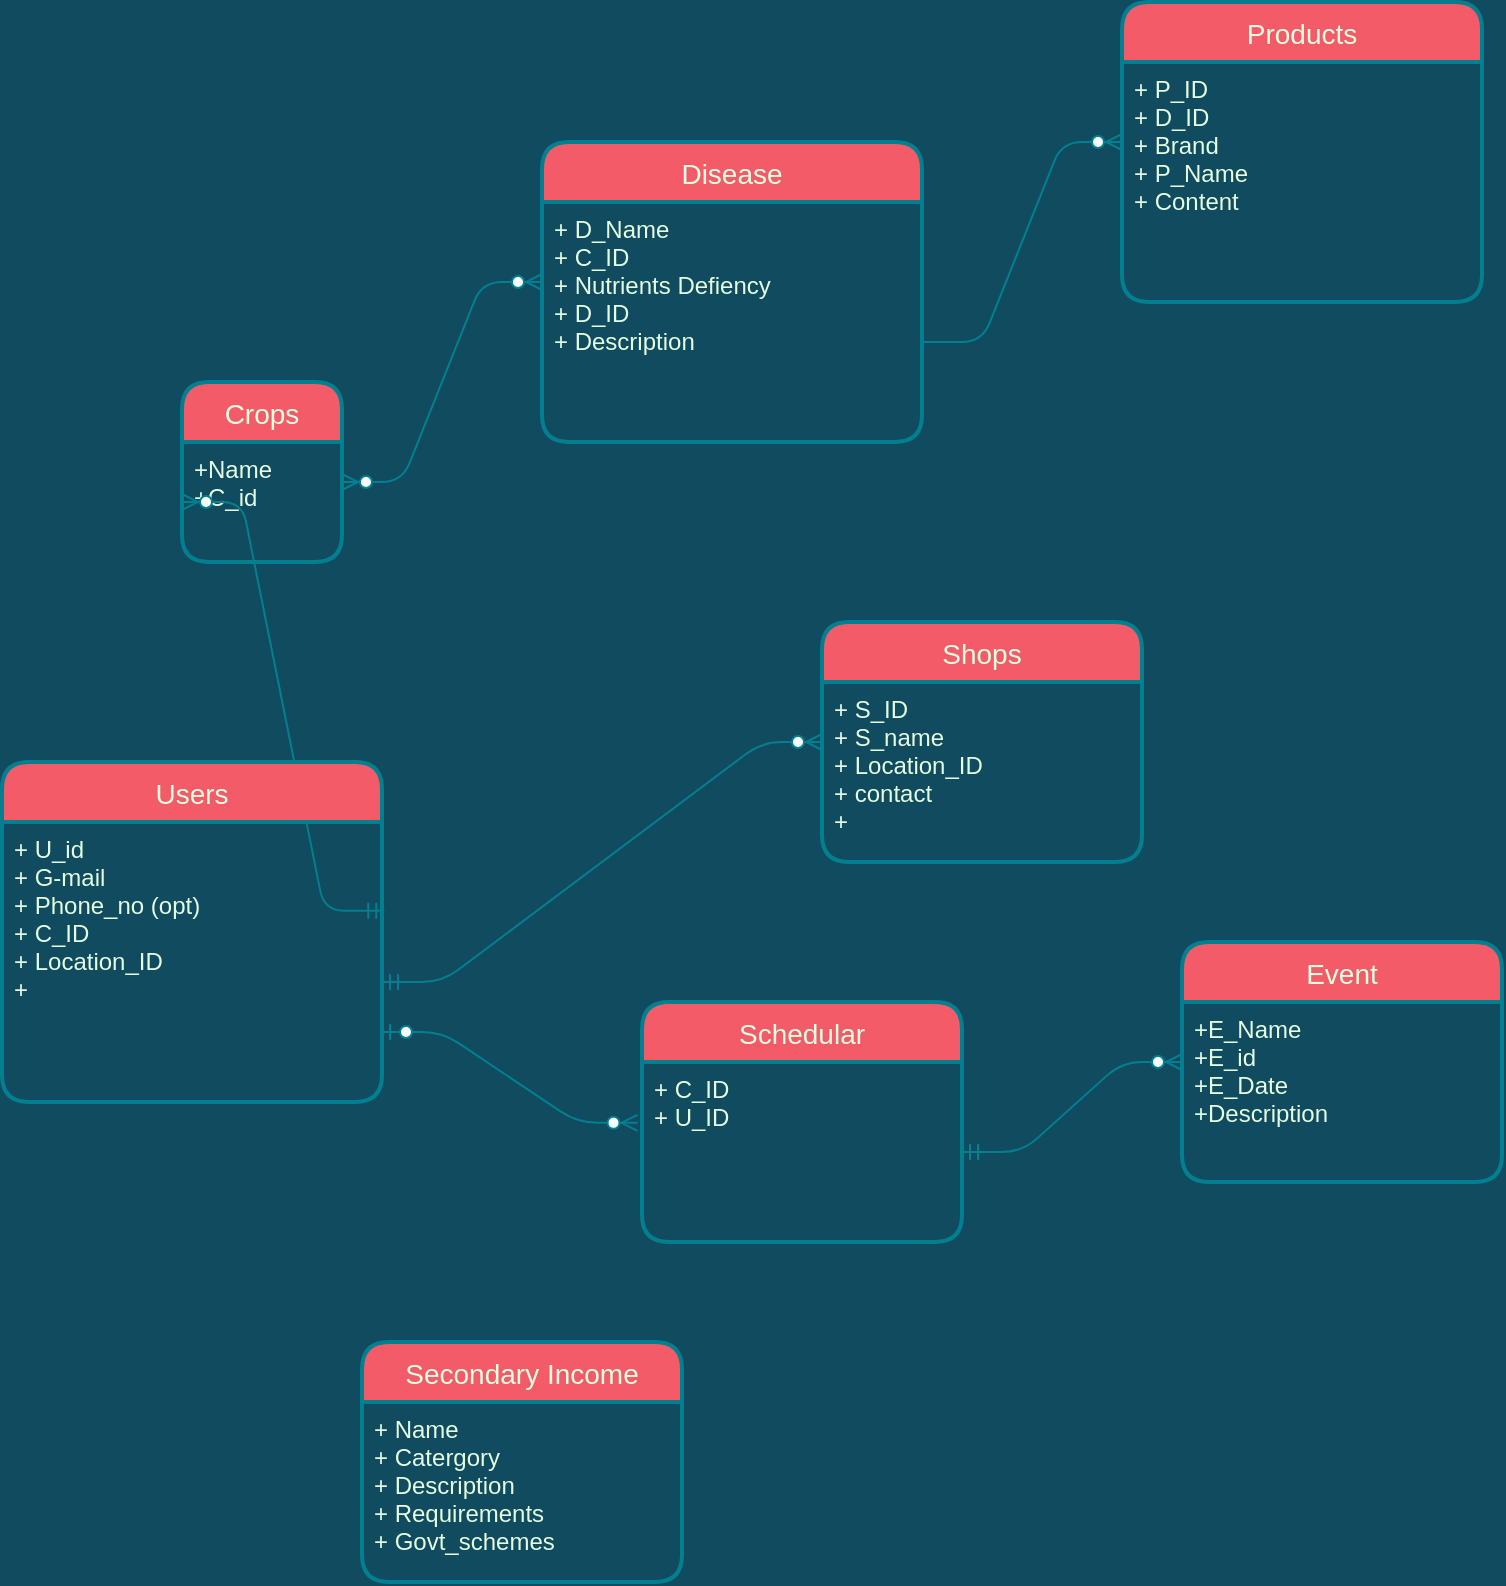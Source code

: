 <mxfile version="13.7.3" type="github">
  <diagram id="R2lEEEUBdFMjLlhIrx00" name="Page-1">
    <mxGraphModel dx="1038" dy="617" grid="1" gridSize="10" guides="1" tooltips="1" connect="1" arrows="1" fold="1" page="1" pageScale="1" pageWidth="850" pageHeight="1100" background="#114B5F" math="0" shadow="0" extFonts="Permanent Marker^https://fonts.googleapis.com/css?family=Permanent+Marker">
      <root>
        <mxCell id="0" />
        <mxCell id="1" parent="0" />
        <mxCell id="sudzJqYAnIuRQkvaS4UY-31" value="Disease" style="swimlane;childLayout=stackLayout;horizontal=1;startSize=30;horizontalStack=0;rounded=1;fontSize=14;fontStyle=0;strokeWidth=2;resizeParent=0;resizeLast=1;shadow=0;dashed=0;align=center;fillColor=#F45B69;strokeColor=#028090;fontColor=#E4FDE1;" vertex="1" parent="1">
          <mxGeometry x="310" y="110" width="190" height="150" as="geometry" />
        </mxCell>
        <mxCell id="sudzJqYAnIuRQkvaS4UY-32" value="+ D_Name&#xa;+ C_ID&#xa;+ Nutrients Defiency&#xa;+ D_ID&#xa;+ Description&#xa;" style="align=left;strokeColor=none;fillColor=none;spacingLeft=4;fontSize=12;verticalAlign=top;resizable=0;rotatable=0;part=1;fontColor=#E4FDE1;" vertex="1" parent="sudzJqYAnIuRQkvaS4UY-31">
          <mxGeometry y="30" width="190" height="120" as="geometry" />
        </mxCell>
        <mxCell id="sudzJqYAnIuRQkvaS4UY-43" value="" style="edgeStyle=entityRelationEdgeStyle;fontSize=12;html=1;endArrow=ERzeroToMany;endFill=1;strokeColor=#028090;fontColor=#E4FDE1;labelBackgroundColor=#114B5F;" edge="1" parent="1">
          <mxGeometry width="100" height="100" relative="1" as="geometry">
            <mxPoint x="500" y="210" as="sourcePoint" />
            <mxPoint x="600" y="110" as="targetPoint" />
          </mxGeometry>
        </mxCell>
        <mxCell id="sudzJqYAnIuRQkvaS4UY-36" value="Products" style="swimlane;childLayout=stackLayout;horizontal=1;startSize=30;horizontalStack=0;rounded=1;fontSize=14;fontStyle=0;strokeWidth=2;resizeParent=0;resizeLast=1;shadow=0;dashed=0;align=center;fillColor=#F45B69;strokeColor=#028090;fontColor=#E4FDE1;" vertex="1" parent="1">
          <mxGeometry x="600" y="40" width="180" height="150" as="geometry" />
        </mxCell>
        <mxCell id="sudzJqYAnIuRQkvaS4UY-37" value="+ P_ID&#xa;+ D_ID&#xa;+ Brand&#xa;+ P_Name&#xa;+ Content&#xa;" style="align=left;strokeColor=none;fillColor=none;spacingLeft=4;fontSize=12;verticalAlign=top;resizable=0;rotatable=0;part=1;fontStyle=0;fontColor=#E4FDE1;" vertex="1" parent="sudzJqYAnIuRQkvaS4UY-36">
          <mxGeometry y="30" width="180" height="120" as="geometry" />
        </mxCell>
        <mxCell id="sudzJqYAnIuRQkvaS4UY-45" value="" style="edgeStyle=entityRelationEdgeStyle;fontSize=12;html=1;endArrow=ERzeroToMany;endFill=1;startArrow=ERzeroToMany;strokeColor=#028090;fontColor=#E4FDE1;labelBackgroundColor=#114B5F;" edge="1" parent="1">
          <mxGeometry width="100" height="100" relative="1" as="geometry">
            <mxPoint x="210" y="280" as="sourcePoint" />
            <mxPoint x="310" y="180" as="targetPoint" />
          </mxGeometry>
        </mxCell>
        <mxCell id="sudzJqYAnIuRQkvaS4UY-27" value="Crops" style="swimlane;childLayout=stackLayout;horizontal=1;startSize=30;horizontalStack=0;rounded=1;fontSize=14;fontStyle=0;strokeWidth=2;resizeParent=0;resizeLast=1;shadow=0;dashed=0;align=center;fillColor=#F45B69;strokeColor=#028090;fontColor=#E4FDE1;" vertex="1" parent="1">
          <mxGeometry x="130" y="230" width="80" height="90" as="geometry" />
        </mxCell>
        <mxCell id="sudzJqYAnIuRQkvaS4UY-28" value="+Name&#xa;+C_id&#xa;" style="align=left;strokeColor=none;fillColor=none;spacingLeft=4;fontSize=12;verticalAlign=top;resizable=0;rotatable=0;part=1;fontColor=#E4FDE1;" vertex="1" parent="sudzJqYAnIuRQkvaS4UY-27">
          <mxGeometry y="30" width="80" height="60" as="geometry" />
        </mxCell>
        <mxCell id="sudzJqYAnIuRQkvaS4UY-48" value="" style="edgeStyle=entityRelationEdgeStyle;fontSize=12;html=1;endArrow=ERzeroToMany;startArrow=ERmandOne;entryX=0;entryY=0.5;entryDx=0;entryDy=0;exitX=1.006;exitY=0.317;exitDx=0;exitDy=0;exitPerimeter=0;strokeColor=#028090;fontColor=#E4FDE1;labelBackgroundColor=#114B5F;" edge="1" parent="1" source="sudzJqYAnIuRQkvaS4UY-47" target="sudzJqYAnIuRQkvaS4UY-28">
          <mxGeometry width="100" height="100" relative="1" as="geometry">
            <mxPoint x="390" y="490" as="sourcePoint" />
            <mxPoint x="490" y="390" as="targetPoint" />
          </mxGeometry>
        </mxCell>
        <mxCell id="sudzJqYAnIuRQkvaS4UY-46" value="Users" style="swimlane;childLayout=stackLayout;horizontal=1;startSize=30;horizontalStack=0;rounded=1;fontSize=14;fontStyle=0;strokeWidth=2;resizeParent=0;resizeLast=1;shadow=0;dashed=0;align=center;fillColor=#F45B69;strokeColor=#028090;fontColor=#E4FDE1;" vertex="1" parent="1">
          <mxGeometry x="40" y="420" width="190" height="170" as="geometry" />
        </mxCell>
        <mxCell id="sudzJqYAnIuRQkvaS4UY-47" value="+ U_id&#xa;+ G-mail&#xa;+ Phone_no (opt)&#xa;+ C_ID&#xa;+ Location_ID&#xa;+ " style="align=left;strokeColor=none;fillColor=none;spacingLeft=4;fontSize=12;verticalAlign=top;resizable=0;rotatable=0;part=1;fontColor=#E4FDE1;" vertex="1" parent="sudzJqYAnIuRQkvaS4UY-46">
          <mxGeometry y="30" width="190" height="140" as="geometry" />
        </mxCell>
        <mxCell id="sudzJqYAnIuRQkvaS4UY-49" value="" style="edgeStyle=entityRelationEdgeStyle;fontSize=12;html=1;endArrow=ERzeroToMany;startArrow=ERmandOne;strokeColor=#028090;fontColor=#E4FDE1;labelBackgroundColor=#114B5F;" edge="1" parent="1">
          <mxGeometry width="100" height="100" relative="1" as="geometry">
            <mxPoint x="230" y="530" as="sourcePoint" />
            <mxPoint x="450" y="410" as="targetPoint" />
          </mxGeometry>
        </mxCell>
        <mxCell id="sudzJqYAnIuRQkvaS4UY-39" value="Shops" style="swimlane;childLayout=stackLayout;horizontal=1;startSize=30;horizontalStack=0;rounded=1;fontSize=14;fontStyle=0;strokeWidth=2;resizeParent=0;resizeLast=1;shadow=0;dashed=0;align=center;fillColor=#F45B69;strokeColor=#028090;fontColor=#E4FDE1;" vertex="1" parent="1">
          <mxGeometry x="450" y="350" width="160" height="120" as="geometry" />
        </mxCell>
        <mxCell id="sudzJqYAnIuRQkvaS4UY-40" value="+ S_ID&#xa;+ S_name&#xa;+ Location_ID&#xa;+ contact &#xa;+" style="align=left;strokeColor=none;fillColor=none;spacingLeft=4;fontSize=12;verticalAlign=top;resizable=0;rotatable=0;part=1;fontColor=#E4FDE1;" vertex="1" parent="sudzJqYAnIuRQkvaS4UY-39">
          <mxGeometry y="30" width="160" height="90" as="geometry" />
        </mxCell>
        <mxCell id="sudzJqYAnIuRQkvaS4UY-59" value="" style="edgeStyle=entityRelationEdgeStyle;fontSize=12;html=1;endArrow=ERzeroToMany;startArrow=ERzeroToOne;strokeColor=#028090;fillColor=#F45B69;exitX=1;exitY=0.75;exitDx=0;exitDy=0;entryX=-0.014;entryY=0.338;entryDx=0;entryDy=0;entryPerimeter=0;fontColor=#E4FDE1;labelBackgroundColor=#114B5F;" edge="1" parent="1" source="sudzJqYAnIuRQkvaS4UY-47" target="sudzJqYAnIuRQkvaS4UY-54">
          <mxGeometry width="100" height="100" relative="1" as="geometry">
            <mxPoint x="230" y="640" as="sourcePoint" />
            <mxPoint x="330" y="540" as="targetPoint" />
          </mxGeometry>
        </mxCell>
        <mxCell id="sudzJqYAnIuRQkvaS4UY-57" value="Event" style="swimlane;childLayout=stackLayout;horizontal=1;startSize=30;horizontalStack=0;rounded=1;fontSize=14;fontStyle=0;strokeWidth=2;resizeParent=0;resizeLast=1;shadow=0;dashed=0;align=center;sketch=0;fillColor=#F45B69;strokeColor=#028090;fontColor=#E4FDE1;" vertex="1" parent="1">
          <mxGeometry x="630" y="510" width="160" height="120" as="geometry" />
        </mxCell>
        <mxCell id="sudzJqYAnIuRQkvaS4UY-58" value="+E_Name&#xa;+E_id&#xa;+E_Date&#xa;+Description&#xa;" style="align=left;strokeColor=none;fillColor=none;spacingLeft=4;fontSize=12;verticalAlign=top;resizable=0;rotatable=0;part=1;fontColor=#E4FDE1;" vertex="1" parent="sudzJqYAnIuRQkvaS4UY-57">
          <mxGeometry y="30" width="160" height="90" as="geometry" />
        </mxCell>
        <mxCell id="sudzJqYAnIuRQkvaS4UY-60" value="" style="edgeStyle=entityRelationEdgeStyle;fontSize=12;html=1;endArrow=ERzeroToMany;startArrow=ERmandOne;strokeColor=#028090;fillColor=#F45B69;exitX=1;exitY=0.5;exitDx=0;exitDy=0;entryX=0;entryY=0.5;entryDx=0;entryDy=0;fontColor=#E4FDE1;labelBackgroundColor=#114B5F;" edge="1" parent="1" source="sudzJqYAnIuRQkvaS4UY-54" target="sudzJqYAnIuRQkvaS4UY-57">
          <mxGeometry width="100" height="100" relative="1" as="geometry">
            <mxPoint x="540" y="770" as="sourcePoint" />
            <mxPoint x="640" y="670" as="targetPoint" />
          </mxGeometry>
        </mxCell>
        <mxCell id="sudzJqYAnIuRQkvaS4UY-53" value="Schedular" style="swimlane;childLayout=stackLayout;horizontal=1;startSize=30;horizontalStack=0;rounded=1;fontSize=14;fontStyle=0;strokeWidth=2;resizeParent=0;resizeLast=1;shadow=0;dashed=0;align=center;sketch=0;fillColor=#F45B69;strokeColor=#028090;fontColor=#E4FDE1;" vertex="1" parent="1">
          <mxGeometry x="360" y="540" width="160" height="120" as="geometry" />
        </mxCell>
        <mxCell id="sudzJqYAnIuRQkvaS4UY-54" value="+ C_ID&#xa;+ U_ID&#xa;" style="align=left;strokeColor=none;fillColor=none;spacingLeft=4;fontSize=12;verticalAlign=top;resizable=0;rotatable=0;part=1;fontColor=#E4FDE1;" vertex="1" parent="sudzJqYAnIuRQkvaS4UY-53">
          <mxGeometry y="30" width="160" height="90" as="geometry" />
        </mxCell>
        <mxCell id="sudzJqYAnIuRQkvaS4UY-61" value="Secondary Income" style="swimlane;childLayout=stackLayout;horizontal=1;startSize=30;horizontalStack=0;rounded=1;fontSize=14;fontStyle=0;strokeWidth=2;resizeParent=0;resizeLast=1;shadow=0;dashed=0;align=center;sketch=0;fillColor=#F45B69;strokeColor=#028090;fontColor=#E4FDE1;" vertex="1" parent="1">
          <mxGeometry x="220" y="710" width="160" height="120" as="geometry" />
        </mxCell>
        <mxCell id="sudzJqYAnIuRQkvaS4UY-62" value="+ Name&#xa;+ Catergory&#xa;+ Description&#xa;+ Requirements&#xa;+ Govt_schemes" style="align=left;strokeColor=none;fillColor=none;spacingLeft=4;fontSize=12;verticalAlign=top;resizable=0;rotatable=0;part=1;fontColor=#E4FDE1;" vertex="1" parent="sudzJqYAnIuRQkvaS4UY-61">
          <mxGeometry y="30" width="160" height="90" as="geometry" />
        </mxCell>
      </root>
    </mxGraphModel>
  </diagram>
</mxfile>
